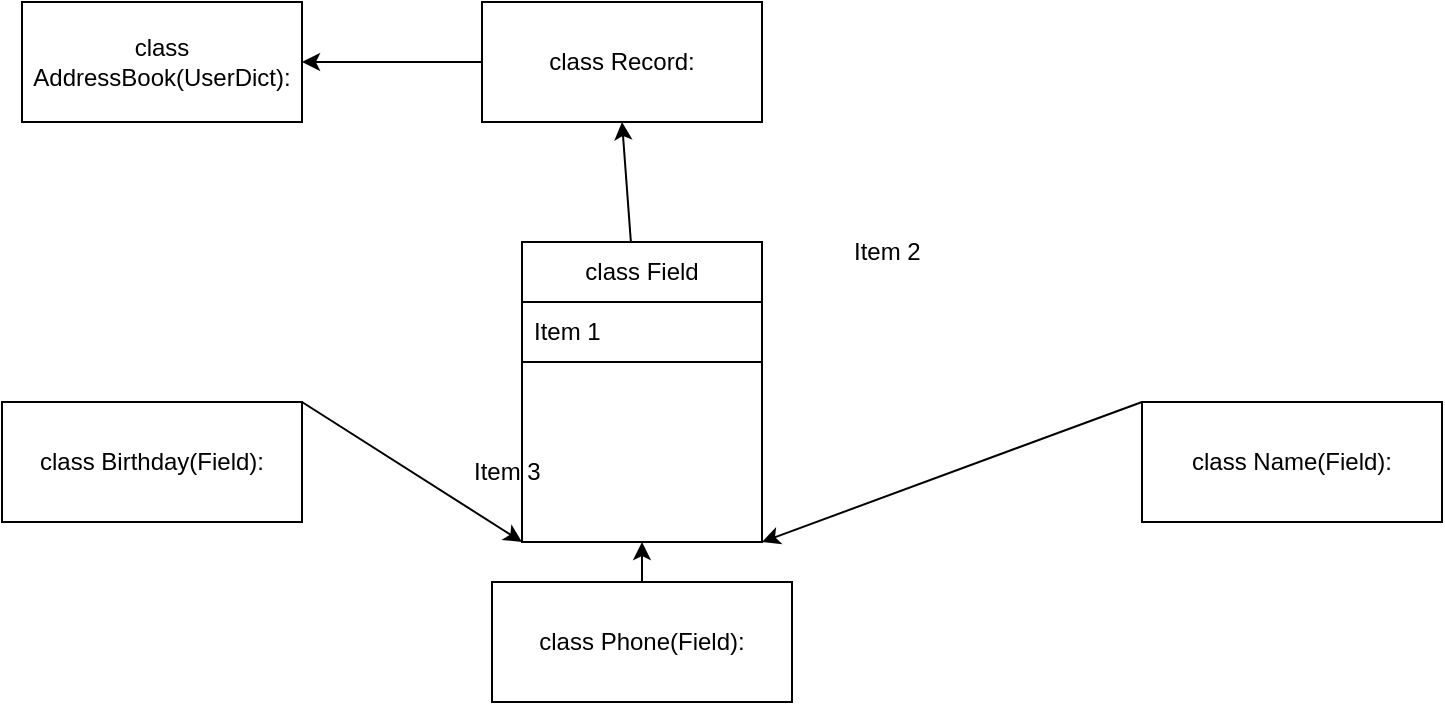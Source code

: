 <mxfile version="24.0.4" type="github">
  <diagram name="Страница — 1" id="lwLVZslutA7_h5TOOShM">
    <mxGraphModel dx="794" dy="690" grid="1" gridSize="10" guides="1" tooltips="1" connect="1" arrows="1" fold="1" page="1" pageScale="1" pageWidth="827" pageHeight="1169" math="0" shadow="0">
      <root>
        <mxCell id="0" />
        <mxCell id="1" parent="0" />
        <mxCell id="iLS5kkgfUNwChYrsQebo-1" value="" style="rounded=0;whiteSpace=wrap;html=1;" vertex="1" parent="1">
          <mxGeometry x="330" y="260" width="120" height="150" as="geometry" />
        </mxCell>
        <mxCell id="iLS5kkgfUNwChYrsQebo-3" value="class Name(Field):" style="rounded=0;whiteSpace=wrap;html=1;" vertex="1" parent="1">
          <mxGeometry x="640" y="340" width="150" height="60" as="geometry" />
        </mxCell>
        <mxCell id="iLS5kkgfUNwChYrsQebo-4" value="class Phone(Field):" style="rounded=0;whiteSpace=wrap;html=1;" vertex="1" parent="1">
          <mxGeometry x="315" y="430" width="150" height="60" as="geometry" />
        </mxCell>
        <mxCell id="iLS5kkgfUNwChYrsQebo-5" value="class Birthday(Field):" style="rounded=0;whiteSpace=wrap;html=1;" vertex="1" parent="1">
          <mxGeometry x="70" y="340" width="150" height="60" as="geometry" />
        </mxCell>
        <mxCell id="iLS5kkgfUNwChYrsQebo-6" value="" style="endArrow=classic;html=1;rounded=0;entryX=0;entryY=1;entryDx=0;entryDy=0;" edge="1" parent="1" target="iLS5kkgfUNwChYrsQebo-1">
          <mxGeometry width="50" height="50" relative="1" as="geometry">
            <mxPoint x="220" y="340" as="sourcePoint" />
            <mxPoint x="270" y="290" as="targetPoint" />
          </mxGeometry>
        </mxCell>
        <mxCell id="iLS5kkgfUNwChYrsQebo-7" value="" style="endArrow=classic;html=1;rounded=0;entryX=0.5;entryY=1;entryDx=0;entryDy=0;exitX=0.5;exitY=0;exitDx=0;exitDy=0;" edge="1" parent="1" source="iLS5kkgfUNwChYrsQebo-4" target="iLS5kkgfUNwChYrsQebo-1">
          <mxGeometry width="50" height="50" relative="1" as="geometry">
            <mxPoint x="230" y="350" as="sourcePoint" />
            <mxPoint x="340" y="320" as="targetPoint" />
          </mxGeometry>
        </mxCell>
        <mxCell id="iLS5kkgfUNwChYrsQebo-8" value="" style="endArrow=classic;html=1;rounded=0;entryX=1;entryY=1;entryDx=0;entryDy=0;exitX=0;exitY=0;exitDx=0;exitDy=0;" edge="1" parent="1" source="iLS5kkgfUNwChYrsQebo-3" target="iLS5kkgfUNwChYrsQebo-1">
          <mxGeometry width="50" height="50" relative="1" as="geometry">
            <mxPoint x="400" y="350" as="sourcePoint" />
            <mxPoint x="400" y="320" as="targetPoint" />
          </mxGeometry>
        </mxCell>
        <mxCell id="iLS5kkgfUNwChYrsQebo-9" value="class AddressBook(UserDict):" style="rounded=0;whiteSpace=wrap;html=1;" vertex="1" parent="1">
          <mxGeometry x="80" y="140" width="140" height="60" as="geometry" />
        </mxCell>
        <mxCell id="iLS5kkgfUNwChYrsQebo-10" value="class Record:" style="rounded=0;whiteSpace=wrap;html=1;" vertex="1" parent="1">
          <mxGeometry x="310" y="140" width="140" height="60" as="geometry" />
        </mxCell>
        <mxCell id="iLS5kkgfUNwChYrsQebo-11" value="" style="endArrow=classic;html=1;rounded=0;entryX=1;entryY=0.5;entryDx=0;entryDy=0;exitX=0;exitY=0.5;exitDx=0;exitDy=0;" edge="1" parent="1" source="iLS5kkgfUNwChYrsQebo-10" target="iLS5kkgfUNwChYrsQebo-9">
          <mxGeometry width="50" height="50" relative="1" as="geometry">
            <mxPoint x="180" y="260" as="sourcePoint" />
            <mxPoint x="290" y="230" as="targetPoint" />
          </mxGeometry>
        </mxCell>
        <mxCell id="iLS5kkgfUNwChYrsQebo-14" value="" style="endArrow=classic;html=1;rounded=0;entryX=1;entryY=1;entryDx=0;entryDy=0;" edge="1" parent="1" source="iLS5kkgfUNwChYrsQebo-1">
          <mxGeometry width="50" height="50" relative="1" as="geometry">
            <mxPoint x="570" y="230" as="sourcePoint" />
            <mxPoint x="380" y="200" as="targetPoint" />
          </mxGeometry>
        </mxCell>
        <mxCell id="iLS5kkgfUNwChYrsQebo-16" value="class Field" style="swimlane;fontStyle=0;childLayout=stackLayout;horizontal=1;startSize=30;horizontalStack=0;resizeParent=1;resizeParentMax=0;resizeLast=0;collapsible=1;marginBottom=0;whiteSpace=wrap;html=1;" vertex="1" parent="1">
          <mxGeometry x="330" y="260" width="120" height="60" as="geometry" />
        </mxCell>
        <mxCell id="iLS5kkgfUNwChYrsQebo-17" value="Item 1" style="text;strokeColor=none;fillColor=none;align=left;verticalAlign=middle;spacingLeft=4;spacingRight=4;overflow=hidden;points=[[0,0.5],[1,0.5]];portConstraint=eastwest;rotatable=0;whiteSpace=wrap;html=1;" vertex="1" parent="iLS5kkgfUNwChYrsQebo-16">
          <mxGeometry y="30" width="120" height="30" as="geometry" />
        </mxCell>
        <mxCell id="iLS5kkgfUNwChYrsQebo-18" value="Item 2" style="text;strokeColor=none;fillColor=none;align=left;verticalAlign=middle;spacingLeft=4;spacingRight=4;overflow=hidden;points=[[0,0.5],[1,0.5]];portConstraint=eastwest;rotatable=0;whiteSpace=wrap;html=1;" vertex="1" parent="1">
          <mxGeometry x="490" y="250" width="120" height="30" as="geometry" />
        </mxCell>
        <mxCell id="iLS5kkgfUNwChYrsQebo-19" value="Item 3" style="text;strokeColor=none;fillColor=none;align=left;verticalAlign=middle;spacingLeft=4;spacingRight=4;overflow=hidden;points=[[0,0.5],[1,0.5]];portConstraint=eastwest;rotatable=0;whiteSpace=wrap;html=1;" vertex="1" parent="1">
          <mxGeometry x="300" y="360" width="140" height="30" as="geometry" />
        </mxCell>
      </root>
    </mxGraphModel>
  </diagram>
</mxfile>
